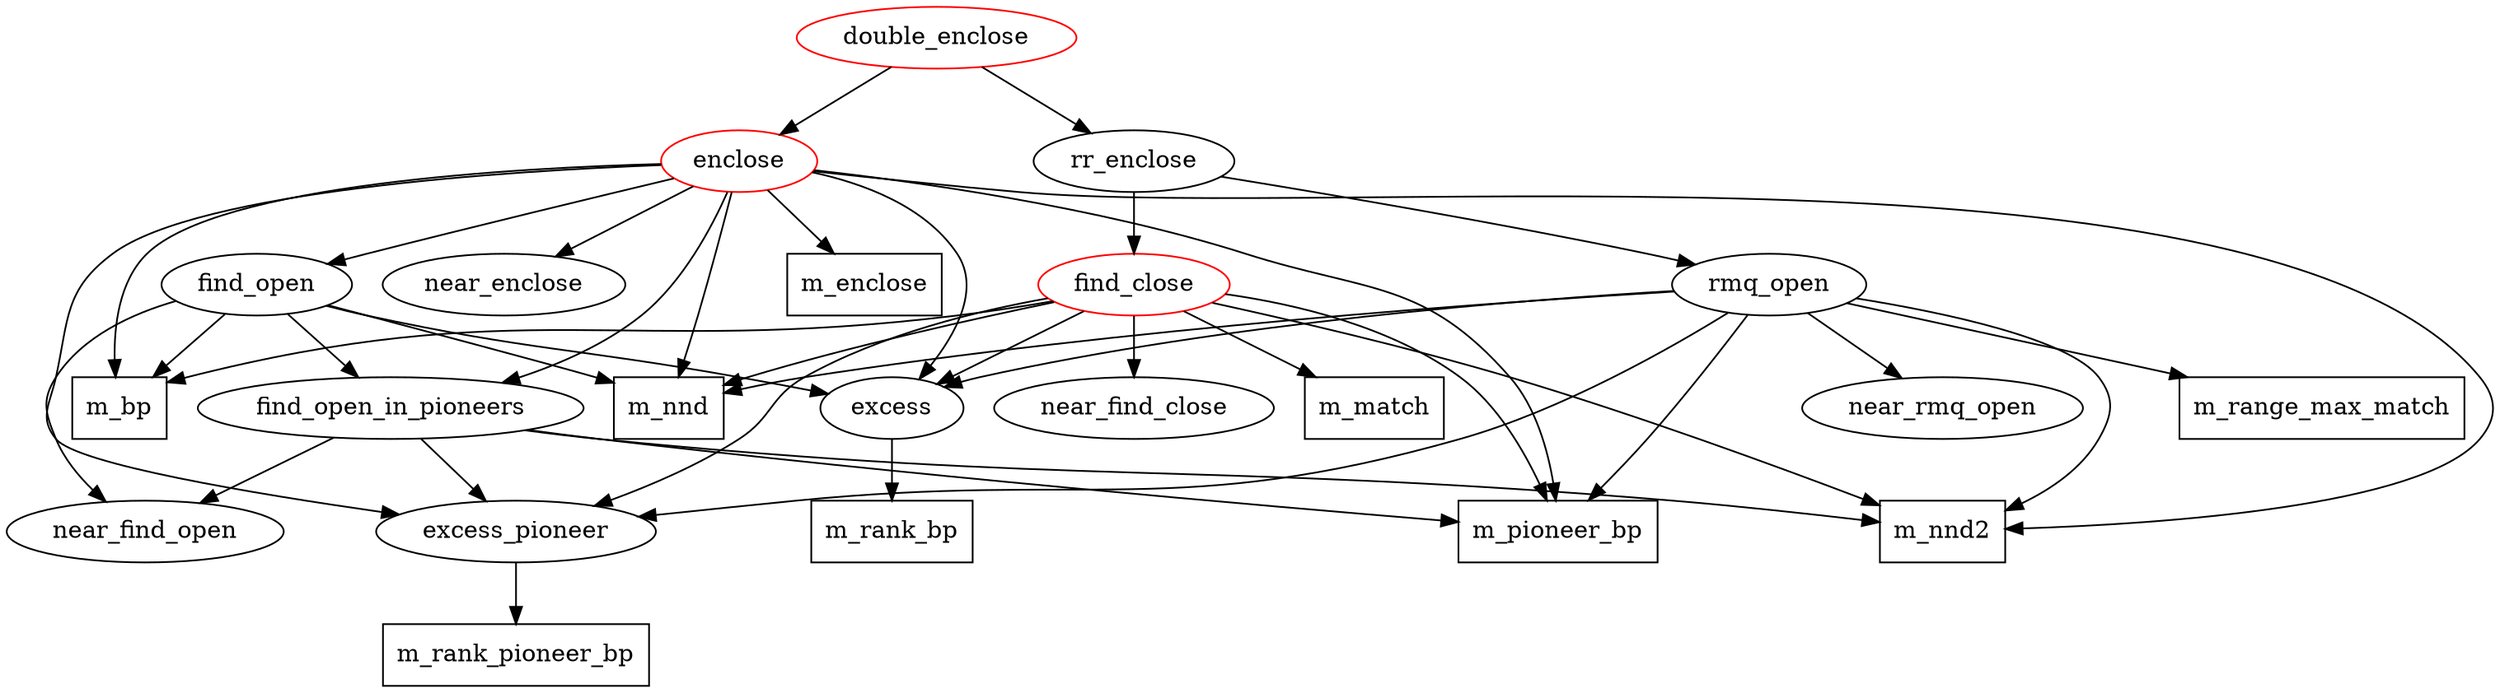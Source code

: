 digraph {
        m_rank_bp[shape=box];
        m_nnd[shape=box];

        m_pioneer_bp[shape=box];
        m_rank_pioneer_bp[shape=box];
        m_nnd2[shape=box];
        m_match[shape=box];
        m_enclose[shape=box];
        m_range_max_match[shape=box];

        m_bp[shape=box];

        excess_pioneer -> { m_rank_pioneer_bp };


        excess -> { m_rank_bp };

        find_close -> { m_bp, near_find_close, m_nnd, m_nnd2, excess_pioneer, m_pioneer_bp, excess, m_match };

        find_open -> { m_bp, near_find_open, m_nnd, find_open_in_pioneers, m_nnd, excess };

        find_open_in_pioneers  -> { near_find_open, m_nnd2, m_nnd2, excess_pioneer, m_pioneer_bp };

        enclose[color=red];
        find_close[color=red];
        double_enclose[color=red];

        enclose -> { m_bp, find_open, near_enclose, m_pioneer_bp, m_nnd, m_nnd2, m_enclose, excess_pioneer, find_open_in_pioneers, excess };

        rr_enclose -> { find_close, rmq_open };

        rmq_open -> { near_rmq_open, m_nnd, m_pioneer_bp, excess_pioneer, m_nnd2, m_range_max_match, excess };

        double_enclose -> { rr_enclose, enclose };

}
